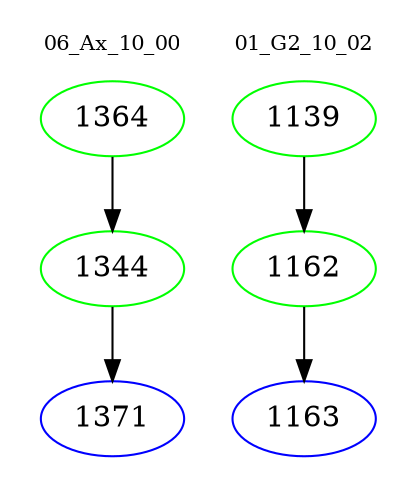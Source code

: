 digraph{
subgraph cluster_0 {
color = white
label = "06_Ax_10_00";
fontsize=10;
T0_1364 [label="1364", color="green"]
T0_1364 -> T0_1344 [color="black"]
T0_1344 [label="1344", color="green"]
T0_1344 -> T0_1371 [color="black"]
T0_1371 [label="1371", color="blue"]
}
subgraph cluster_1 {
color = white
label = "01_G2_10_02";
fontsize=10;
T1_1139 [label="1139", color="green"]
T1_1139 -> T1_1162 [color="black"]
T1_1162 [label="1162", color="green"]
T1_1162 -> T1_1163 [color="black"]
T1_1163 [label="1163", color="blue"]
}
}
